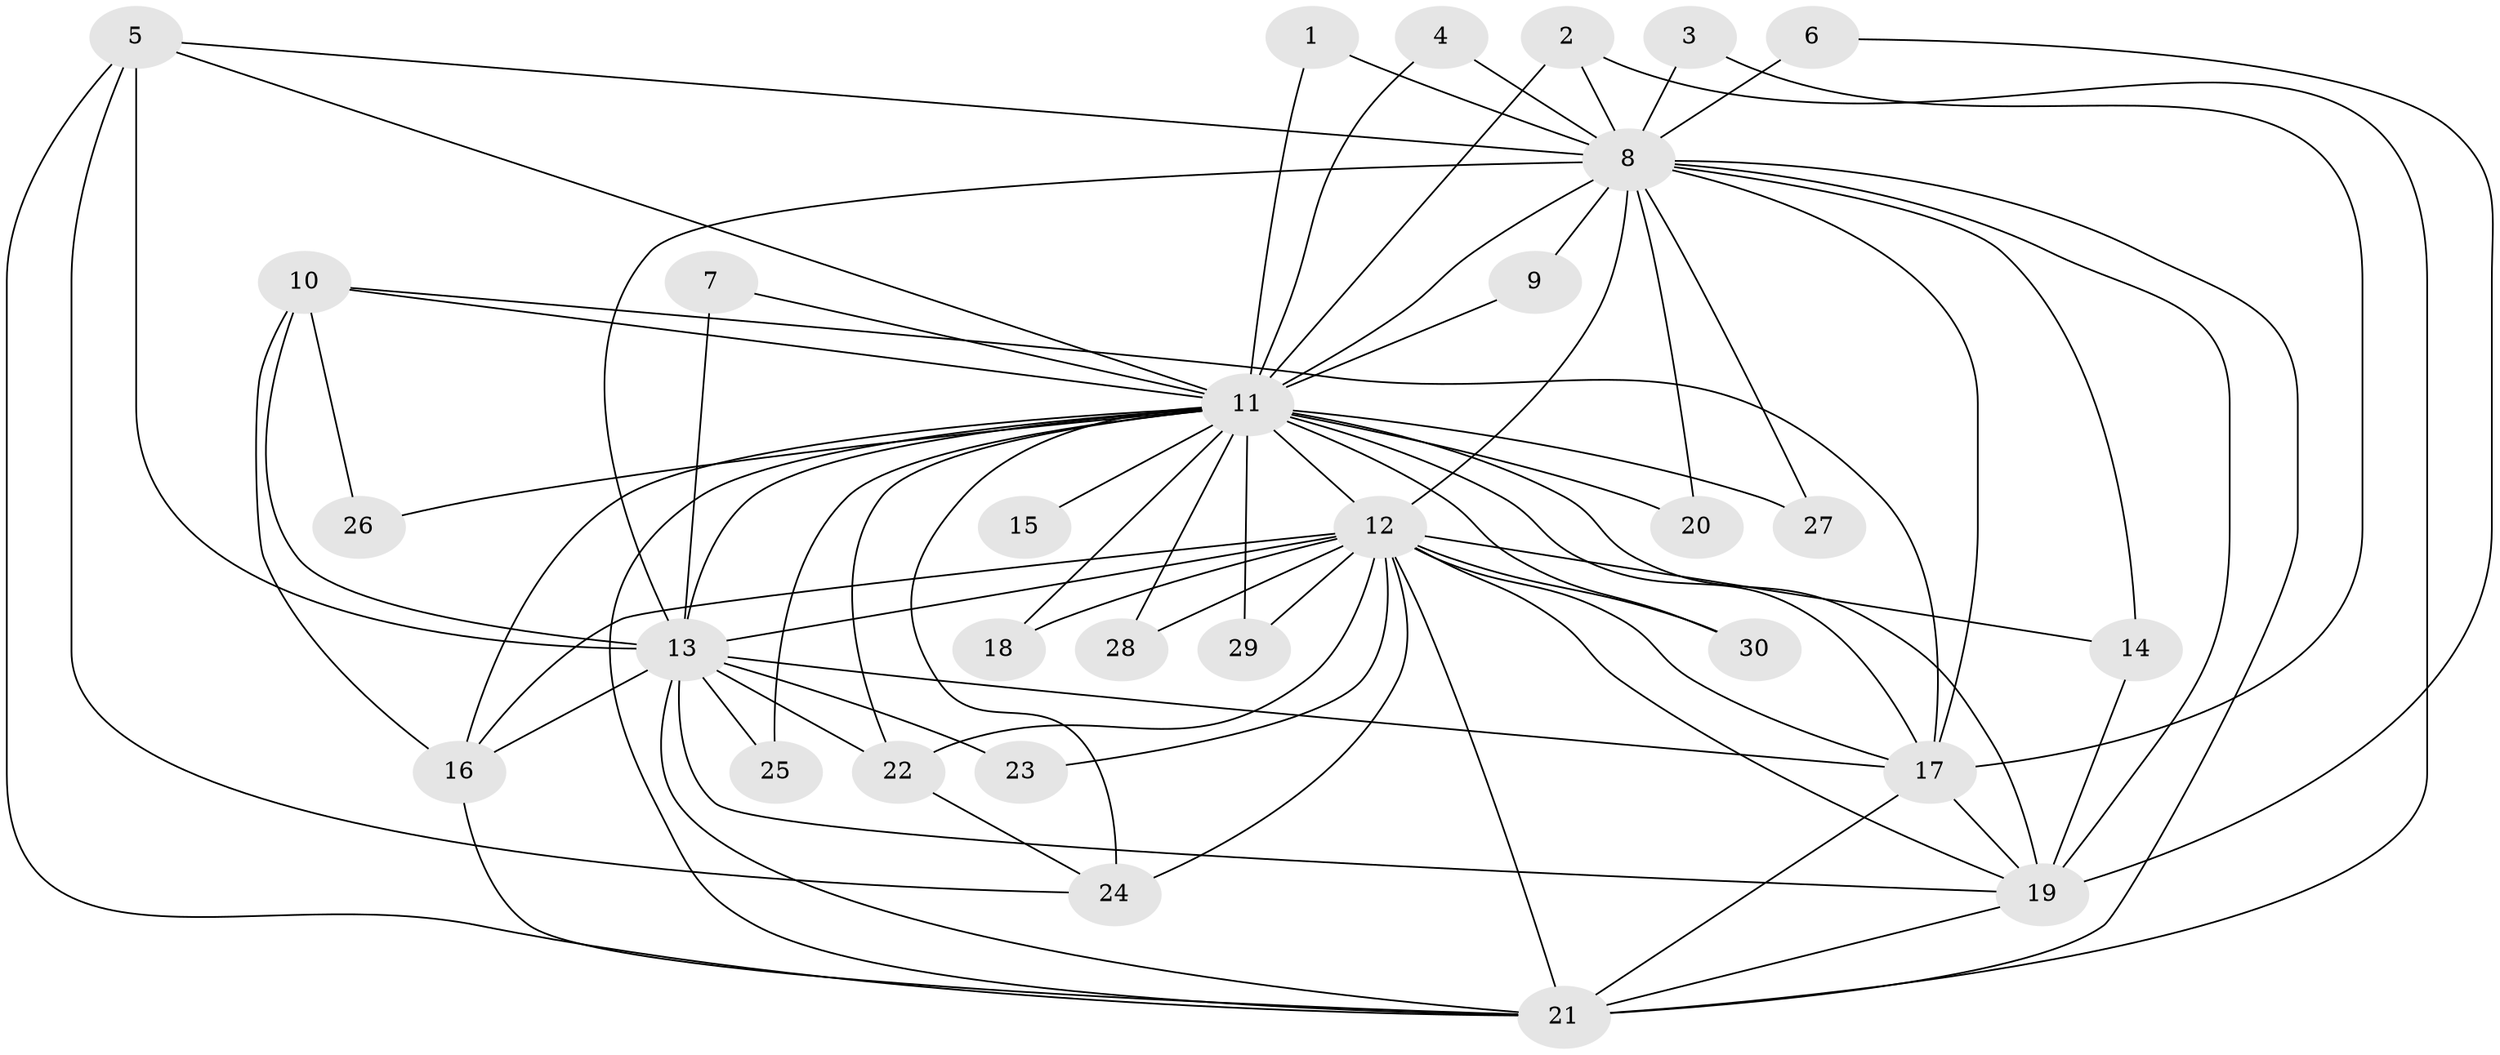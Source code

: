 // original degree distribution, {19: 0.03225806451612903, 14: 0.016129032258064516, 11: 0.016129032258064516, 12: 0.03225806451612903, 17: 0.016129032258064516, 26: 0.016129032258064516, 24: 0.016129032258064516, 13: 0.016129032258064516, 3: 0.2903225806451613, 5: 0.016129032258064516, 2: 0.5, 6: 0.016129032258064516, 4: 0.016129032258064516}
// Generated by graph-tools (version 1.1) at 2025/49/03/09/25 03:49:39]
// undirected, 30 vertices, 77 edges
graph export_dot {
graph [start="1"]
  node [color=gray90,style=filled];
  1;
  2;
  3;
  4;
  5;
  6;
  7;
  8;
  9;
  10;
  11;
  12;
  13;
  14;
  15;
  16;
  17;
  18;
  19;
  20;
  21;
  22;
  23;
  24;
  25;
  26;
  27;
  28;
  29;
  30;
  1 -- 8 [weight=1.0];
  1 -- 11 [weight=1.0];
  2 -- 8 [weight=1.0];
  2 -- 11 [weight=1.0];
  2 -- 21 [weight=1.0];
  3 -- 8 [weight=1.0];
  3 -- 17 [weight=1.0];
  4 -- 8 [weight=1.0];
  4 -- 11 [weight=1.0];
  5 -- 8 [weight=1.0];
  5 -- 11 [weight=1.0];
  5 -- 13 [weight=1.0];
  5 -- 21 [weight=1.0];
  5 -- 24 [weight=1.0];
  6 -- 8 [weight=2.0];
  6 -- 19 [weight=1.0];
  7 -- 11 [weight=1.0];
  7 -- 13 [weight=1.0];
  8 -- 9 [weight=2.0];
  8 -- 11 [weight=6.0];
  8 -- 12 [weight=3.0];
  8 -- 13 [weight=3.0];
  8 -- 14 [weight=1.0];
  8 -- 17 [weight=4.0];
  8 -- 19 [weight=3.0];
  8 -- 20 [weight=1.0];
  8 -- 21 [weight=3.0];
  8 -- 27 [weight=1.0];
  9 -- 11 [weight=1.0];
  10 -- 11 [weight=1.0];
  10 -- 13 [weight=2.0];
  10 -- 16 [weight=1.0];
  10 -- 17 [weight=1.0];
  10 -- 26 [weight=1.0];
  11 -- 12 [weight=3.0];
  11 -- 13 [weight=3.0];
  11 -- 15 [weight=1.0];
  11 -- 16 [weight=2.0];
  11 -- 17 [weight=2.0];
  11 -- 18 [weight=2.0];
  11 -- 19 [weight=2.0];
  11 -- 20 [weight=1.0];
  11 -- 21 [weight=2.0];
  11 -- 22 [weight=2.0];
  11 -- 24 [weight=2.0];
  11 -- 25 [weight=1.0];
  11 -- 26 [weight=1.0];
  11 -- 27 [weight=1.0];
  11 -- 28 [weight=1.0];
  11 -- 29 [weight=1.0];
  11 -- 30 [weight=2.0];
  12 -- 13 [weight=1.0];
  12 -- 14 [weight=1.0];
  12 -- 16 [weight=1.0];
  12 -- 17 [weight=1.0];
  12 -- 18 [weight=1.0];
  12 -- 19 [weight=1.0];
  12 -- 21 [weight=1.0];
  12 -- 22 [weight=1.0];
  12 -- 23 [weight=1.0];
  12 -- 24 [weight=1.0];
  12 -- 28 [weight=1.0];
  12 -- 29 [weight=1.0];
  12 -- 30 [weight=1.0];
  13 -- 16 [weight=1.0];
  13 -- 17 [weight=1.0];
  13 -- 19 [weight=1.0];
  13 -- 21 [weight=1.0];
  13 -- 22 [weight=1.0];
  13 -- 23 [weight=1.0];
  13 -- 25 [weight=2.0];
  14 -- 19 [weight=1.0];
  16 -- 21 [weight=1.0];
  17 -- 19 [weight=1.0];
  17 -- 21 [weight=1.0];
  19 -- 21 [weight=1.0];
  22 -- 24 [weight=1.0];
}
